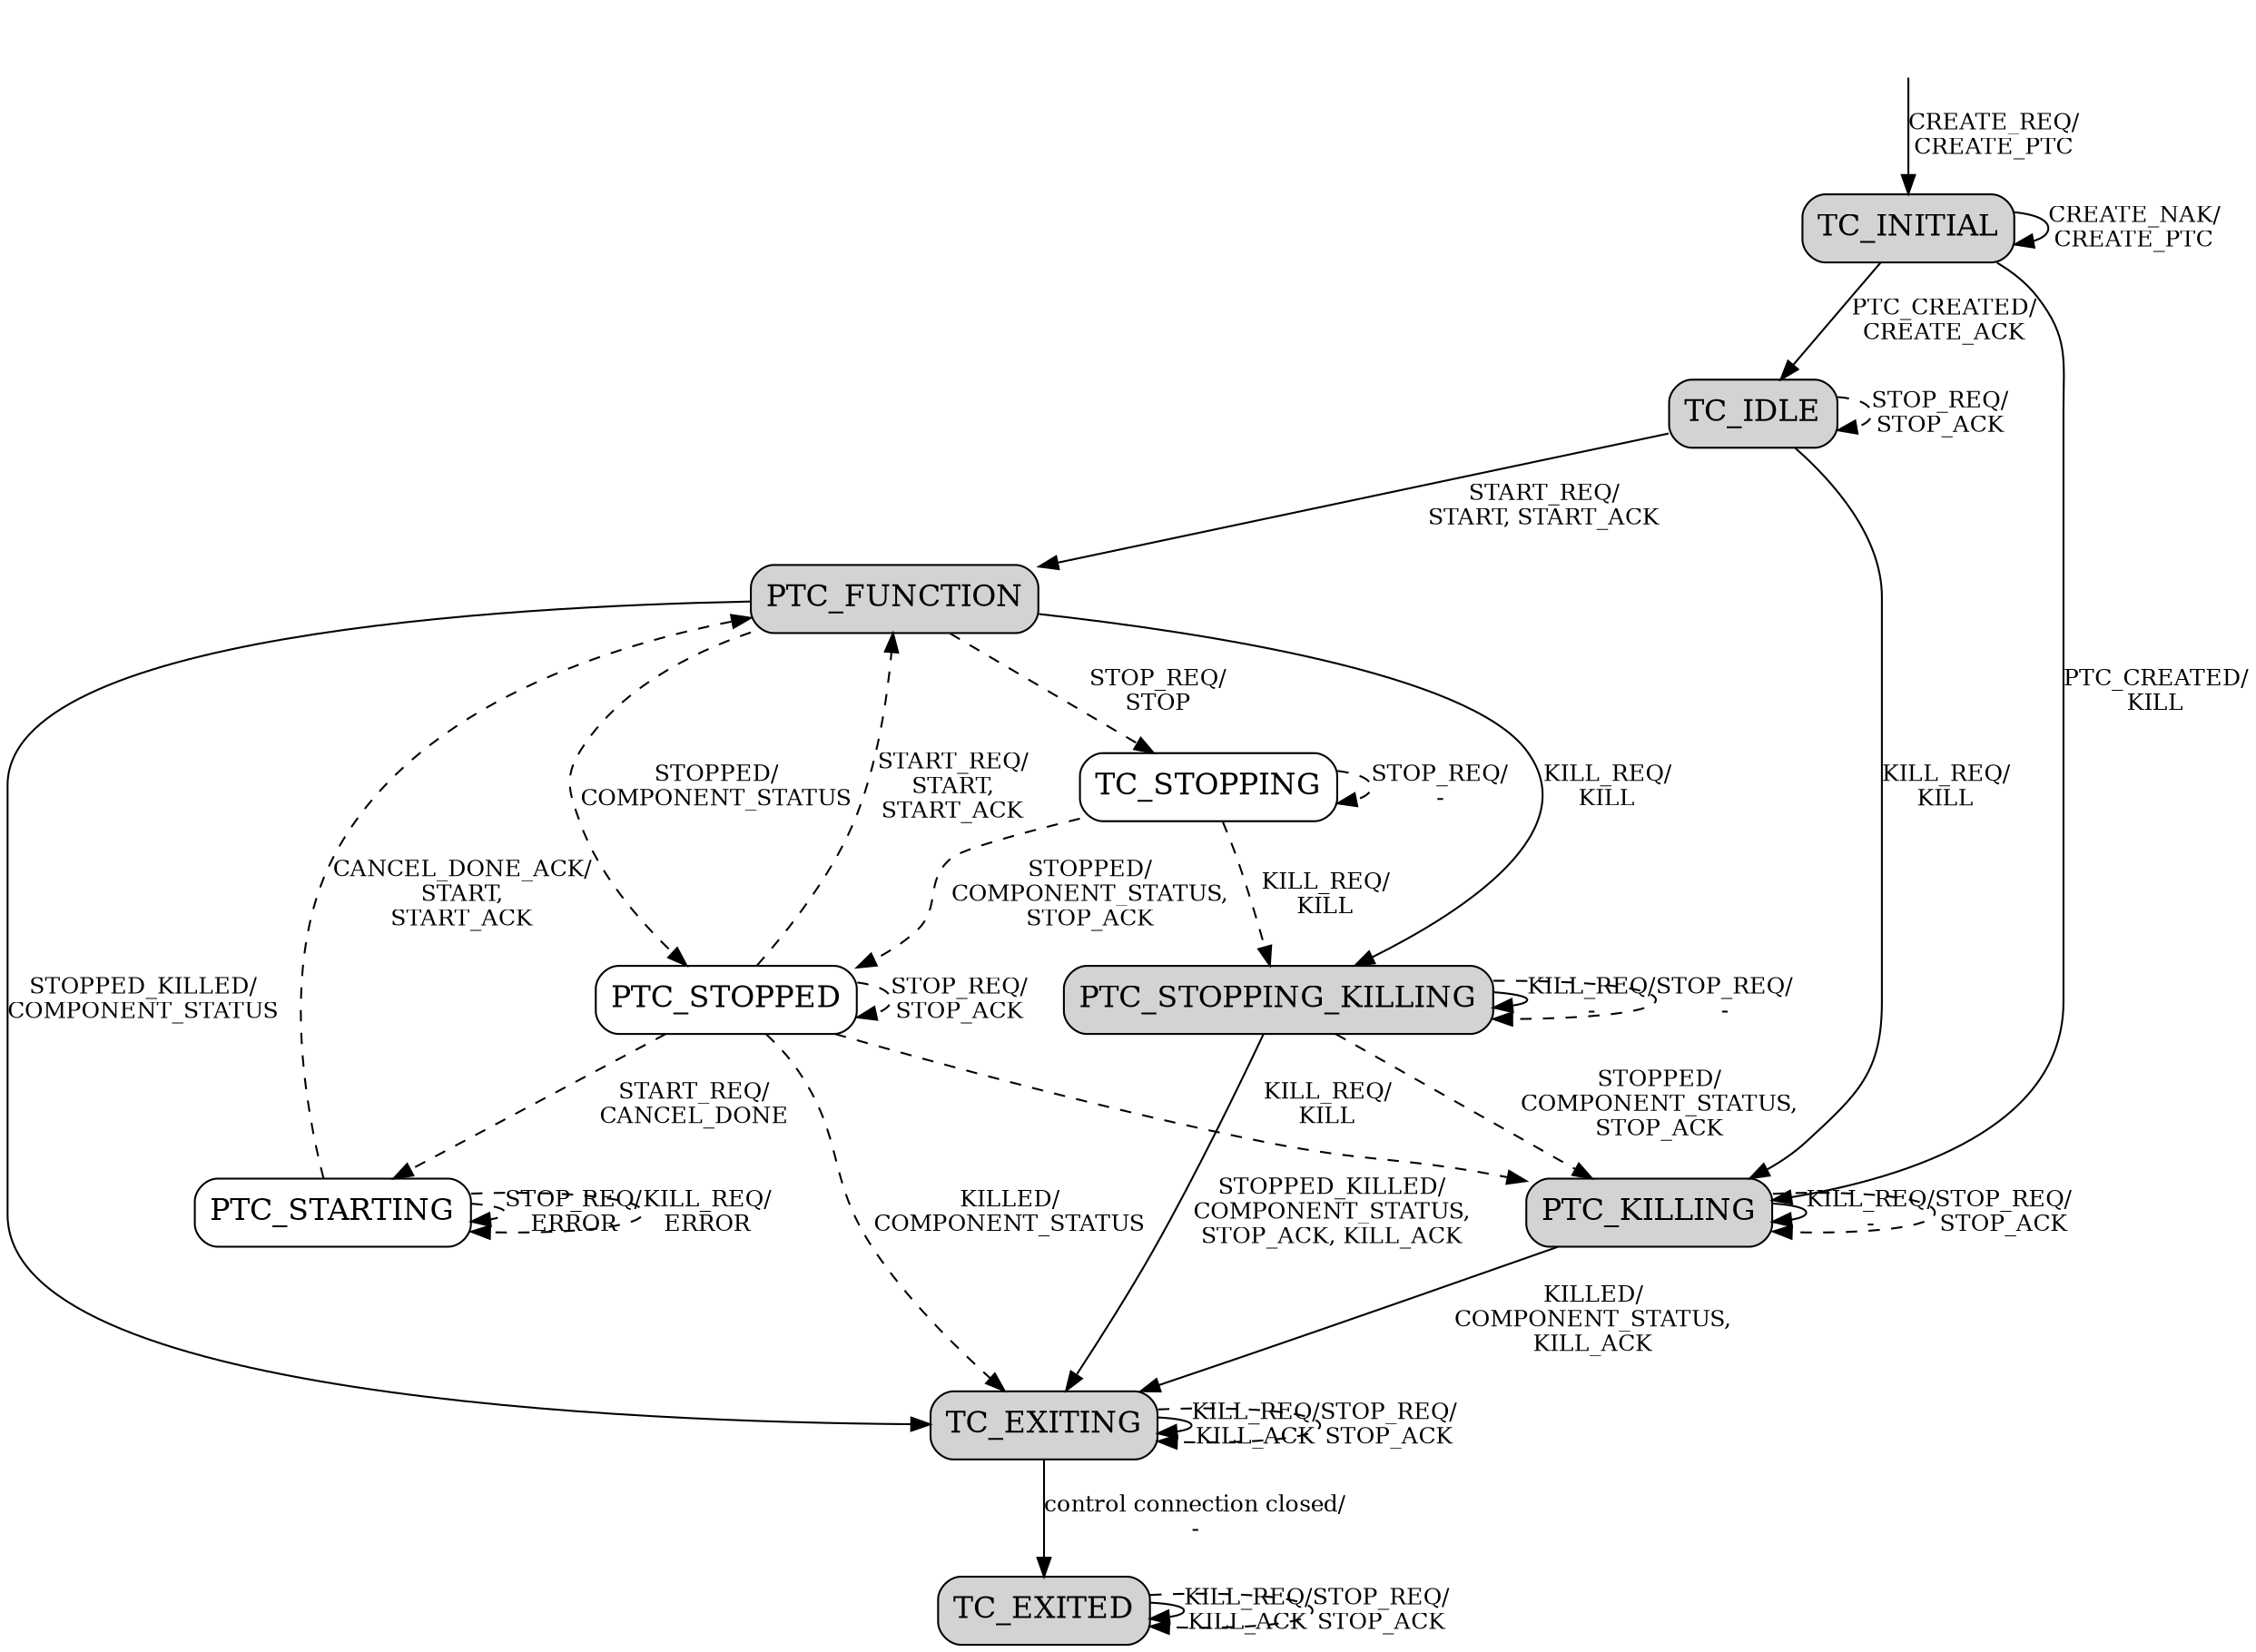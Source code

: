 ///////////////////////////////////////////////////////////////////////////////
// Copyright (c) 2000-2021 Ericsson Telecom AB
// All rights reserved. This program and the accompanying materials
// are made available under the terms of the Eclipse Public License v2.0
// which accompanies this distribution, and is available at
// https://www.eclipse.org/org/documents/epl-2.0/EPL-2.0.html
///////////////////////////////////////////////////////////////////////////////
/* state machine of PTCs as seen by the MC */

digraph state_mach_ptc_mc {
  // states
  node [fontsize=16];
  // start state (invisible)
  START [style=invis];

  // states of both alive and non-alive PTCs
  node[shape=box,style="filled,rounded"];
  TC_INITIAL;
  TC_IDLE;
  PTC_FUNCTION;
  PTC_STOPPING_KILLING;
  PTC_KILLING;
  TC_EXITING;
  TC_EXITED;

  // states of alive PTCs
  node[shape=box,style=rounded];
  PTC_STARTING;
  TC_STOPPING;
  PTC_STOPPED;

  // edges for both alive and non-alive PTCs
  edge [fontsize=12];
  START -> TC_INITIAL [arrowtail=odot,label="CREATE_REQ/\nCREATE_PTC"];
  TC_INITIAL -> TC_INITIAL [label="CREATE_NAK/\nCREATE_PTC"];
  TC_INITIAL -> TC_IDLE [label="PTC_CREATED/\nCREATE_ACK"];
  TC_INITIAL -> PTC_KILLING [label="PTC_CREATED/\nKILL"];
  TC_IDLE -> PTC_FUNCTION [label="START_REQ/\nSTART, START_ACK"];
  TC_IDLE -> PTC_KILLING [label="KILL_REQ/\nKILL"];
  PTC_FUNCTION -> PTC_STOPPING_KILLING [label="KILL_REQ/\nKILL"];
  PTC_FUNCTION -> TC_EXITING [label="STOPPED_KILLED/\nCOMPONENT_STATUS"];
  PTC_STOPPING_KILLING -> PTC_STOPPING_KILLING [label="KILL_REQ/\n-"];
  PTC_STOPPING_KILLING -> TC_EXITING [label="STOPPED_KILLED/\nCOMPONENT_STATUS,\nSTOP_ACK, KILL_ACK"];
  PTC_KILLING -> PTC_KILLING [label="KILL_REQ/\n-"];
  PTC_KILLING -> TC_EXITING [label="KILLED/\nCOMPONENT_STATUS,\nKILL_ACK"];
  TC_EXITING -> TC_EXITING [label="KILL_REQ/\nKILL_ACK"];
  TC_EXITING -> TC_EXITED [label="control connection closed/\n-"];
  TC_EXITED -> TC_EXITED [label="KILL_REQ/\nKILL_ACK"];

  // edges fior alive PTCs
  edge [fontsize=12,style=dashed];
  TC_IDLE -> TC_IDLE [label="STOP_REQ/\nSTOP_ACK"];
  PTC_FUNCTION -> TC_STOPPING [label="STOP_REQ/\nSTOP"];
  PTC_FUNCTION -> PTC_STOPPED [label="STOPPED/\nCOMPONENT_STATUS"];
  PTC_STOPPING_KILLING -> PTC_STOPPING_KILLING [label="STOP_REQ/\n-"];
  PTC_STOPPING_KILLING -> PTC_KILLING [label="STOPPED/\nCOMPONENT_STATUS,\nSTOP_ACK"];
  PTC_KILLING -> PTC_KILLING [label="STOP_REQ/\nSTOP_ACK"];
  TC_EXITING -> TC_EXITING [label="STOP_REQ/\nSTOP_ACK"];
  TC_EXITED -> TC_EXITED [label="STOP_REQ/\nSTOP_ACK"];
  PTC_STARTING -> PTC_FUNCTION [label="CANCEL_DONE_ACK/\nSTART,\nSTART_ACK"];
  PTC_STARTING -> PTC_STARTING [label="STOP_REQ/\nERROR"];
  PTC_STARTING -> PTC_STARTING [label="KILL_REQ/\nERROR"];
  TC_STOPPING -> PTC_STOPPING_KILLING [label="KILL_REQ/\nKILL"];
  TC_STOPPING -> TC_STOPPING [label="STOP_REQ/\n-"];
  TC_STOPPING -> PTC_STOPPED [label="STOPPED/\nCOMPONENT_STATUS,\nSTOP_ACK"];
  PTC_STOPPED -> PTC_KILLING [label="KILL_REQ/\nKILL"];
  PTC_STOPPED -> PTC_FUNCTION [label="START_REQ/\nSTART,\nSTART_ACK"];
  PTC_STOPPED -> PTC_STARTING [label="START_REQ/\nCANCEL_DONE"];
  PTC_STOPPED -> PTC_STOPPED [label="STOP_REQ/\nSTOP_ACK"];
  PTC_STOPPED -> TC_EXITING [label="KILLED/\nCOMPONENT_STATUS"];
}
